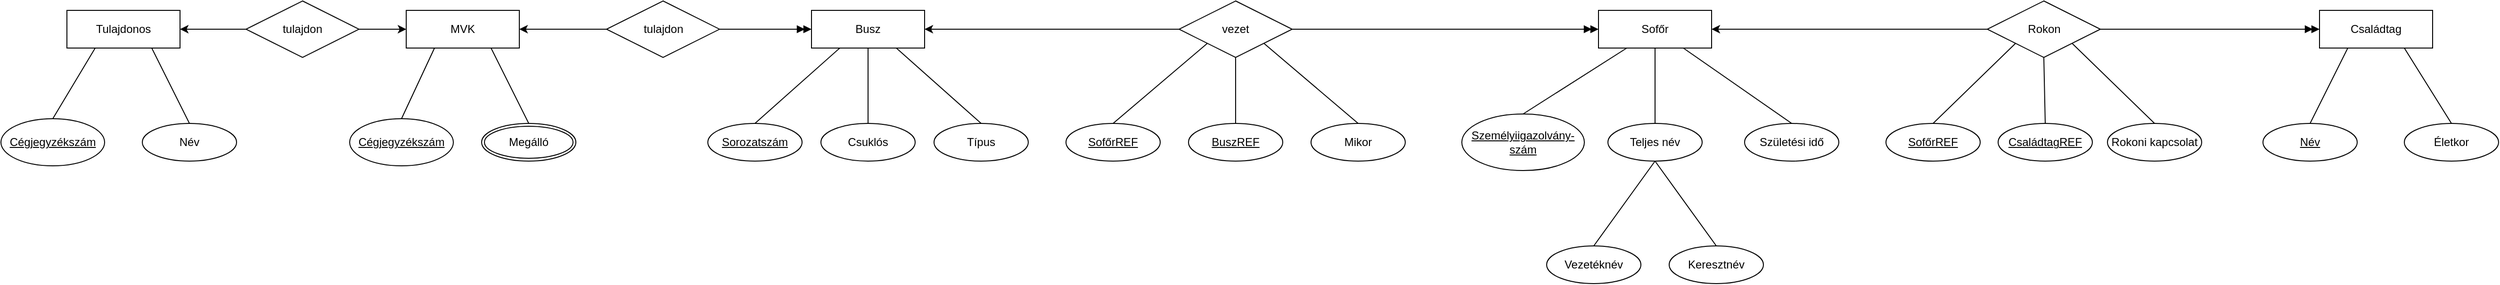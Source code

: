 <mxfile version="22.1.2" type="device">
  <diagram name="Page-1" id="-KSbTchRi5oSx1KYFNA2">
    <mxGraphModel dx="2586" dy="827" grid="1" gridSize="10" guides="1" tooltips="1" connect="1" arrows="1" fold="1" page="1" pageScale="1" pageWidth="1169" pageHeight="827" math="0" shadow="0">
      <root>
        <mxCell id="0" />
        <mxCell id="1" parent="0" />
        <mxCell id="Ado80kgw65QqpJT2gM_g-30" value="" style="group" parent="1" vertex="1" connectable="0">
          <mxGeometry x="-740" y="264" width="2650" height="300" as="geometry" />
        </mxCell>
        <mxCell id="SRuLeg0DOs1BjyrIENVz-1" value="MVK" style="whiteSpace=wrap;html=1;align=center;" parent="Ado80kgw65QqpJT2gM_g-30" vertex="1">
          <mxGeometry x="430" y="10" width="120" height="40" as="geometry" />
        </mxCell>
        <mxCell id="SRuLeg0DOs1BjyrIENVz-2" value="Busz" style="whiteSpace=wrap;html=1;align=center;" parent="Ado80kgw65QqpJT2gM_g-30" vertex="1">
          <mxGeometry x="860" y="10" width="120" height="40" as="geometry" />
        </mxCell>
        <mxCell id="SRuLeg0DOs1BjyrIENVz-3" value="Tulajdonos" style="whiteSpace=wrap;html=1;align=center;" parent="Ado80kgw65QqpJT2gM_g-30" vertex="1">
          <mxGeometry x="70" y="10" width="120" height="40" as="geometry" />
        </mxCell>
        <mxCell id="SRuLeg0DOs1BjyrIENVz-4" value="Sofőr" style="whiteSpace=wrap;html=1;align=center;" parent="Ado80kgw65QqpJT2gM_g-30" vertex="1">
          <mxGeometry x="1695" y="10" width="120" height="40" as="geometry" />
        </mxCell>
        <mxCell id="SRuLeg0DOs1BjyrIENVz-17" style="edgeStyle=orthogonalEdgeStyle;rounded=0;orthogonalLoop=1;jettySize=auto;html=1;entryX=1;entryY=0.5;entryDx=0;entryDy=0;exitX=0;exitY=0.5;exitDx=0;exitDy=0;" parent="Ado80kgw65QqpJT2gM_g-30" source="SRuLeg0DOs1BjyrIENVz-9" target="SRuLeg0DOs1BjyrIENVz-3" edge="1">
          <mxGeometry relative="1" as="geometry">
            <Array as="points">
              <mxPoint x="190" y="30" />
            </Array>
          </mxGeometry>
        </mxCell>
        <mxCell id="Ado80kgw65QqpJT2gM_g-4" style="edgeStyle=orthogonalEdgeStyle;rounded=0;orthogonalLoop=1;jettySize=auto;html=1;exitX=1;exitY=0.5;exitDx=0;exitDy=0;entryX=0;entryY=0.5;entryDx=0;entryDy=0;" parent="Ado80kgw65QqpJT2gM_g-30" source="SRuLeg0DOs1BjyrIENVz-9" target="SRuLeg0DOs1BjyrIENVz-1" edge="1">
          <mxGeometry relative="1" as="geometry" />
        </mxCell>
        <mxCell id="SRuLeg0DOs1BjyrIENVz-9" value="tulajdon" style="shape=rhombus;perimeter=rhombusPerimeter;whiteSpace=wrap;html=1;align=center;" parent="Ado80kgw65QqpJT2gM_g-30" vertex="1">
          <mxGeometry x="260" width="120" height="60" as="geometry" />
        </mxCell>
        <mxCell id="SRuLeg0DOs1BjyrIENVz-19" style="edgeStyle=orthogonalEdgeStyle;rounded=0;orthogonalLoop=1;jettySize=auto;html=1;entryX=1;entryY=0.5;entryDx=0;entryDy=0;" parent="Ado80kgw65QqpJT2gM_g-30" source="SRuLeg0DOs1BjyrIENVz-11" target="SRuLeg0DOs1BjyrIENVz-1" edge="1">
          <mxGeometry relative="1" as="geometry" />
        </mxCell>
        <mxCell id="SRuLeg0DOs1BjyrIENVz-20" style="edgeStyle=orthogonalEdgeStyle;rounded=0;orthogonalLoop=1;jettySize=auto;html=1;entryX=0;entryY=0.5;entryDx=0;entryDy=0;endArrow=doubleBlock;endFill=1;exitX=1;exitY=0.5;exitDx=0;exitDy=0;" parent="Ado80kgw65QqpJT2gM_g-30" source="SRuLeg0DOs1BjyrIENVz-11" target="SRuLeg0DOs1BjyrIENVz-2" edge="1">
          <mxGeometry relative="1" as="geometry" />
        </mxCell>
        <mxCell id="SRuLeg0DOs1BjyrIENVz-11" value="tulajdon" style="shape=rhombus;perimeter=rhombusPerimeter;whiteSpace=wrap;html=1;align=center;" parent="Ado80kgw65QqpJT2gM_g-30" vertex="1">
          <mxGeometry x="642.5" width="120" height="60" as="geometry" />
        </mxCell>
        <mxCell id="Ado80kgw65QqpJT2gM_g-7" style="edgeStyle=orthogonalEdgeStyle;rounded=0;orthogonalLoop=1;jettySize=auto;html=1;entryX=1;entryY=0.5;entryDx=0;entryDy=0;" parent="Ado80kgw65QqpJT2gM_g-30" source="SRuLeg0DOs1BjyrIENVz-12" target="SRuLeg0DOs1BjyrIENVz-2" edge="1">
          <mxGeometry relative="1" as="geometry" />
        </mxCell>
        <mxCell id="Ado80kgw65QqpJT2gM_g-18" style="edgeStyle=orthogonalEdgeStyle;rounded=0;orthogonalLoop=1;jettySize=auto;html=1;exitX=1;exitY=0.5;exitDx=0;exitDy=0;entryX=0;entryY=0.5;entryDx=0;entryDy=0;endArrow=doubleBlock;endFill=1;" parent="Ado80kgw65QqpJT2gM_g-30" source="SRuLeg0DOs1BjyrIENVz-12" target="SRuLeg0DOs1BjyrIENVz-4" edge="1">
          <mxGeometry relative="1" as="geometry" />
        </mxCell>
        <mxCell id="SRuLeg0DOs1BjyrIENVz-12" value="vezet" style="shape=rhombus;perimeter=rhombusPerimeter;whiteSpace=wrap;html=1;align=center;" parent="Ado80kgw65QqpJT2gM_g-30" vertex="1">
          <mxGeometry x="1250" width="120" height="60" as="geometry" />
        </mxCell>
        <mxCell id="SRuLeg0DOs1BjyrIENVz-27" value="BuszREF" style="ellipse;whiteSpace=wrap;html=1;align=center;fontStyle=4;" parent="Ado80kgw65QqpJT2gM_g-30" vertex="1">
          <mxGeometry x="1260" y="130" width="100" height="40" as="geometry" />
        </mxCell>
        <mxCell id="SRuLeg0DOs1BjyrIENVz-28" value="SofőrREF" style="ellipse;whiteSpace=wrap;html=1;align=center;fontStyle=4;" parent="Ado80kgw65QqpJT2gM_g-30" vertex="1">
          <mxGeometry x="1130" y="130" width="100" height="40" as="geometry" />
        </mxCell>
        <mxCell id="SRuLeg0DOs1BjyrIENVz-31" value="SofőrREF" style="ellipse;whiteSpace=wrap;html=1;align=center;fontStyle=4;" parent="Ado80kgw65QqpJT2gM_g-30" vertex="1">
          <mxGeometry x="2000" y="130" width="100" height="40" as="geometry" />
        </mxCell>
        <mxCell id="SRuLeg0DOs1BjyrIENVz-32" value="CsaládtagREF" style="ellipse;whiteSpace=wrap;html=1;align=center;fontStyle=4;" parent="Ado80kgw65QqpJT2gM_g-30" vertex="1">
          <mxGeometry x="2119" y="130" width="100" height="40" as="geometry" />
        </mxCell>
        <mxCell id="SRuLeg0DOs1BjyrIENVz-35" value="Cégjegyzékszám" style="ellipse;whiteSpace=wrap;html=1;align=center;fontStyle=4;" parent="Ado80kgw65QqpJT2gM_g-30" vertex="1">
          <mxGeometry y="125" width="110" height="50" as="geometry" />
        </mxCell>
        <mxCell id="SRuLeg0DOs1BjyrIENVz-38" value="Cégjegyzékszám" style="ellipse;whiteSpace=wrap;html=1;align=center;fontStyle=4;" parent="Ado80kgw65QqpJT2gM_g-30" vertex="1">
          <mxGeometry x="370" y="125" width="110" height="50" as="geometry" />
        </mxCell>
        <mxCell id="SRuLeg0DOs1BjyrIENVz-39" value="Csuklós" style="ellipse;whiteSpace=wrap;html=1;align=center;" parent="Ado80kgw65QqpJT2gM_g-30" vertex="1">
          <mxGeometry x="870" y="130" width="100" height="40" as="geometry" />
        </mxCell>
        <mxCell id="SRuLeg0DOs1BjyrIENVz-40" value="Megálló" style="ellipse;shape=doubleEllipse;margin=3;whiteSpace=wrap;html=1;align=center;" parent="Ado80kgw65QqpJT2gM_g-30" vertex="1">
          <mxGeometry x="510" y="130" width="100" height="40" as="geometry" />
        </mxCell>
        <mxCell id="SRuLeg0DOs1BjyrIENVz-43" value="Sorozatszám" style="ellipse;whiteSpace=wrap;html=1;align=center;fontStyle=4;" parent="Ado80kgw65QqpJT2gM_g-30" vertex="1">
          <mxGeometry x="750" y="130" width="100" height="40" as="geometry" />
        </mxCell>
        <mxCell id="SRuLeg0DOs1BjyrIENVz-46" value="Személyiigazolvány-szám" style="ellipse;whiteSpace=wrap;html=1;align=center;fontStyle=4;" parent="Ado80kgw65QqpJT2gM_g-30" vertex="1">
          <mxGeometry x="1550" y="120" width="130" height="60" as="geometry" />
        </mxCell>
        <mxCell id="SRuLeg0DOs1BjyrIENVz-48" value="Születési idő" style="ellipse;whiteSpace=wrap;html=1;align=center;" parent="Ado80kgw65QqpJT2gM_g-30" vertex="1">
          <mxGeometry x="1850" y="130" width="100" height="40" as="geometry" />
        </mxCell>
        <mxCell id="SRuLeg0DOs1BjyrIENVz-52" value="Teljes név" style="ellipse;whiteSpace=wrap;html=1;align=center;" parent="Ado80kgw65QqpJT2gM_g-30" vertex="1">
          <mxGeometry x="1705" y="130" width="100" height="40" as="geometry" />
        </mxCell>
        <mxCell id="SRuLeg0DOs1BjyrIENVz-54" value="Vezetéknév" style="ellipse;whiteSpace=wrap;html=1;align=center;" parent="Ado80kgw65QqpJT2gM_g-30" vertex="1">
          <mxGeometry x="1640" y="260" width="100" height="40" as="geometry" />
        </mxCell>
        <mxCell id="SRuLeg0DOs1BjyrIENVz-55" value="Keresztnév" style="ellipse;whiteSpace=wrap;html=1;align=center;" parent="Ado80kgw65QqpJT2gM_g-30" vertex="1">
          <mxGeometry x="1770" y="260" width="100" height="40" as="geometry" />
        </mxCell>
        <mxCell id="SRuLeg0DOs1BjyrIENVz-59" value="Név" style="ellipse;whiteSpace=wrap;html=1;align=center;fontStyle=4" parent="Ado80kgw65QqpJT2gM_g-30" vertex="1">
          <mxGeometry x="2400" y="130" width="100" height="40" as="geometry" />
        </mxCell>
        <mxCell id="SRuLeg0DOs1BjyrIENVz-61" value="Életkor" style="ellipse;whiteSpace=wrap;html=1;align=center;" parent="Ado80kgw65QqpJT2gM_g-30" vertex="1">
          <mxGeometry x="2550" y="130" width="100" height="40" as="geometry" />
        </mxCell>
        <mxCell id="SRuLeg0DOs1BjyrIENVz-64" value="Típus" style="ellipse;whiteSpace=wrap;html=1;align=center;" parent="Ado80kgw65QqpJT2gM_g-30" vertex="1">
          <mxGeometry x="990" y="130" width="100" height="40" as="geometry" />
        </mxCell>
        <mxCell id="Q4waHepxoqTfr1Zh1z3l-4" value="Név" style="ellipse;whiteSpace=wrap;html=1;align=center;" parent="Ado80kgw65QqpJT2gM_g-30" vertex="1">
          <mxGeometry x="150" y="130" width="100" height="40" as="geometry" />
        </mxCell>
        <mxCell id="8sG3ZI0zd1VorBRiexa_-1" value="Rokoni kapcsolat" style="ellipse;whiteSpace=wrap;html=1;align=center;" parent="Ado80kgw65QqpJT2gM_g-30" vertex="1">
          <mxGeometry x="2235" y="130" width="100" height="40" as="geometry" />
        </mxCell>
        <mxCell id="8sG3ZI0zd1VorBRiexa_-3" value="Mikor" style="ellipse;whiteSpace=wrap;html=1;align=center;" parent="Ado80kgw65QqpJT2gM_g-30" vertex="1">
          <mxGeometry x="1390" y="130" width="100" height="40" as="geometry" />
        </mxCell>
        <mxCell id="Ado80kgw65QqpJT2gM_g-2" value="" style="endArrow=none;html=1;rounded=0;entryX=0.25;entryY=1;entryDx=0;entryDy=0;exitX=0.5;exitY=0;exitDx=0;exitDy=0;" parent="Ado80kgw65QqpJT2gM_g-30" source="SRuLeg0DOs1BjyrIENVz-35" target="SRuLeg0DOs1BjyrIENVz-3" edge="1">
          <mxGeometry width="50" height="50" relative="1" as="geometry">
            <mxPoint x="80" y="110" as="sourcePoint" />
            <mxPoint x="130" y="60" as="targetPoint" />
          </mxGeometry>
        </mxCell>
        <mxCell id="Ado80kgw65QqpJT2gM_g-3" value="" style="endArrow=none;html=1;rounded=0;entryX=0.75;entryY=1;entryDx=0;entryDy=0;exitX=0.5;exitY=0;exitDx=0;exitDy=0;" parent="Ado80kgw65QqpJT2gM_g-30" source="Q4waHepxoqTfr1Zh1z3l-4" target="SRuLeg0DOs1BjyrIENVz-3" edge="1">
          <mxGeometry width="50" height="50" relative="1" as="geometry">
            <mxPoint x="65" y="135" as="sourcePoint" />
            <mxPoint x="140" y="60" as="targetPoint" />
          </mxGeometry>
        </mxCell>
        <mxCell id="Ado80kgw65QqpJT2gM_g-5" value="" style="endArrow=none;html=1;rounded=0;entryX=0.75;entryY=1;entryDx=0;entryDy=0;exitX=0.5;exitY=0;exitDx=0;exitDy=0;" parent="Ado80kgw65QqpJT2gM_g-30" source="SRuLeg0DOs1BjyrIENVz-40" target="SRuLeg0DOs1BjyrIENVz-1" edge="1">
          <mxGeometry width="50" height="50" relative="1" as="geometry">
            <mxPoint x="565" y="130" as="sourcePoint" />
            <mxPoint x="495" y="50" as="targetPoint" />
          </mxGeometry>
        </mxCell>
        <mxCell id="Ado80kgw65QqpJT2gM_g-6" value="" style="endArrow=none;html=1;rounded=0;entryX=0.25;entryY=1;entryDx=0;entryDy=0;exitX=0.5;exitY=0;exitDx=0;exitDy=0;" parent="Ado80kgw65QqpJT2gM_g-30" source="SRuLeg0DOs1BjyrIENVz-38" target="SRuLeg0DOs1BjyrIENVz-1" edge="1">
          <mxGeometry width="50" height="50" relative="1" as="geometry">
            <mxPoint x="380" y="130" as="sourcePoint" />
            <mxPoint x="455" y="55" as="targetPoint" />
          </mxGeometry>
        </mxCell>
        <mxCell id="Ado80kgw65QqpJT2gM_g-10" style="edgeStyle=orthogonalEdgeStyle;rounded=0;orthogonalLoop=1;jettySize=auto;html=1;entryX=0;entryY=0.5;entryDx=0;entryDy=0;endArrow=doubleBlock;endFill=1;" parent="Ado80kgw65QqpJT2gM_g-30" source="Ado80kgw65QqpJT2gM_g-9" target="RGVX34qM02DuAhsY-XtY-1" edge="1">
          <mxGeometry relative="1" as="geometry">
            <mxPoint x="2460" y="30" as="targetPoint" />
          </mxGeometry>
        </mxCell>
        <mxCell id="Ado80kgw65QqpJT2gM_g-24" style="edgeStyle=orthogonalEdgeStyle;rounded=0;orthogonalLoop=1;jettySize=auto;html=1;exitX=0;exitY=0.5;exitDx=0;exitDy=0;entryX=1;entryY=0.5;entryDx=0;entryDy=0;" parent="Ado80kgw65QqpJT2gM_g-30" source="Ado80kgw65QqpJT2gM_g-9" target="SRuLeg0DOs1BjyrIENVz-4" edge="1">
          <mxGeometry relative="1" as="geometry" />
        </mxCell>
        <mxCell id="Ado80kgw65QqpJT2gM_g-9" value="Rokon" style="shape=rhombus;perimeter=rhombusPerimeter;whiteSpace=wrap;html=1;align=center;" parent="Ado80kgw65QqpJT2gM_g-30" vertex="1">
          <mxGeometry x="2107.5" width="120" height="60" as="geometry" />
        </mxCell>
        <mxCell id="Ado80kgw65QqpJT2gM_g-12" value="" style="endArrow=none;html=1;rounded=0;entryX=0.25;entryY=1;entryDx=0;entryDy=0;exitX=0.5;exitY=0;exitDx=0;exitDy=0;" parent="Ado80kgw65QqpJT2gM_g-30" source="SRuLeg0DOs1BjyrIENVz-43" target="SRuLeg0DOs1BjyrIENVz-2" edge="1">
          <mxGeometry width="50" height="50" relative="1" as="geometry">
            <mxPoint x="730" y="160" as="sourcePoint" />
            <mxPoint x="690" y="80" as="targetPoint" />
          </mxGeometry>
        </mxCell>
        <mxCell id="Ado80kgw65QqpJT2gM_g-13" value="" style="endArrow=none;html=1;rounded=0;entryX=0.5;entryY=1;entryDx=0;entryDy=0;exitX=0.5;exitY=0;exitDx=0;exitDy=0;" parent="Ado80kgw65QqpJT2gM_g-30" source="SRuLeg0DOs1BjyrIENVz-39" target="SRuLeg0DOs1BjyrIENVz-2" edge="1">
          <mxGeometry width="50" height="50" relative="1" as="geometry">
            <mxPoint x="840.5" y="145" as="sourcePoint" />
            <mxPoint x="927.5" y="60" as="targetPoint" />
          </mxGeometry>
        </mxCell>
        <mxCell id="Ado80kgw65QqpJT2gM_g-14" value="" style="endArrow=none;html=1;rounded=0;entryX=0.75;entryY=1;entryDx=0;entryDy=0;exitX=0.5;exitY=0;exitDx=0;exitDy=0;" parent="Ado80kgw65QqpJT2gM_g-30" source="SRuLeg0DOs1BjyrIENVz-64" target="SRuLeg0DOs1BjyrIENVz-2" edge="1">
          <mxGeometry width="50" height="50" relative="1" as="geometry">
            <mxPoint x="983" y="135" as="sourcePoint" />
            <mxPoint x="980" y="50" as="targetPoint" />
          </mxGeometry>
        </mxCell>
        <mxCell id="Ado80kgw65QqpJT2gM_g-15" value="" style="endArrow=none;html=1;rounded=0;entryX=1;entryY=1;entryDx=0;entryDy=0;exitX=0.5;exitY=0;exitDx=0;exitDy=0;" parent="Ado80kgw65QqpJT2gM_g-30" source="8sG3ZI0zd1VorBRiexa_-3" target="SRuLeg0DOs1BjyrIENVz-12" edge="1">
          <mxGeometry width="50" height="50" relative="1" as="geometry">
            <mxPoint x="1370" y="155" as="sourcePoint" />
            <mxPoint x="1280" y="70" as="targetPoint" />
          </mxGeometry>
        </mxCell>
        <mxCell id="Ado80kgw65QqpJT2gM_g-16" value="" style="endArrow=none;html=1;rounded=0;entryX=0.5;entryY=1;entryDx=0;entryDy=0;exitX=0.5;exitY=0;exitDx=0;exitDy=0;" parent="Ado80kgw65QqpJT2gM_g-30" source="SRuLeg0DOs1BjyrIENVz-27" target="SRuLeg0DOs1BjyrIENVz-12" edge="1">
          <mxGeometry width="50" height="50" relative="1" as="geometry">
            <mxPoint x="1270" y="155" as="sourcePoint" />
            <mxPoint x="1270" y="70" as="targetPoint" />
          </mxGeometry>
        </mxCell>
        <mxCell id="Ado80kgw65QqpJT2gM_g-17" value="" style="endArrow=none;html=1;rounded=0;entryX=0;entryY=1;entryDx=0;entryDy=0;exitX=0.5;exitY=0;exitDx=0;exitDy=0;" parent="Ado80kgw65QqpJT2gM_g-30" source="SRuLeg0DOs1BjyrIENVz-28" target="SRuLeg0DOs1BjyrIENVz-12" edge="1">
          <mxGeometry width="50" height="50" relative="1" as="geometry">
            <mxPoint x="1170" y="145" as="sourcePoint" />
            <mxPoint x="1260" y="60" as="targetPoint" />
          </mxGeometry>
        </mxCell>
        <mxCell id="Ado80kgw65QqpJT2gM_g-19" value="" style="endArrow=none;html=1;rounded=0;entryX=0.5;entryY=1;entryDx=0;entryDy=0;exitX=0.5;exitY=0;exitDx=0;exitDy=0;" parent="Ado80kgw65QqpJT2gM_g-30" source="SRuLeg0DOs1BjyrIENVz-55" target="SRuLeg0DOs1BjyrIENVz-52" edge="1">
          <mxGeometry width="50" height="50" relative="1" as="geometry">
            <mxPoint x="1910" y="260" as="sourcePoint" />
            <mxPoint x="1800" y="170" as="targetPoint" />
          </mxGeometry>
        </mxCell>
        <mxCell id="Ado80kgw65QqpJT2gM_g-20" value="" style="endArrow=none;html=1;rounded=0;entryX=0.5;entryY=1;entryDx=0;entryDy=0;exitX=0.5;exitY=0;exitDx=0;exitDy=0;" parent="Ado80kgw65QqpJT2gM_g-30" source="SRuLeg0DOs1BjyrIENVz-54" target="SRuLeg0DOs1BjyrIENVz-52" edge="1">
          <mxGeometry width="50" height="50" relative="1" as="geometry">
            <mxPoint x="1805" y="265" as="sourcePoint" />
            <mxPoint x="1740" y="175" as="targetPoint" />
          </mxGeometry>
        </mxCell>
        <mxCell id="Ado80kgw65QqpJT2gM_g-21" value="" style="endArrow=none;html=1;rounded=0;entryX=0.5;entryY=1;entryDx=0;entryDy=0;exitX=0.5;exitY=0;exitDx=0;exitDy=0;" parent="Ado80kgw65QqpJT2gM_g-30" source="SRuLeg0DOs1BjyrIENVz-52" target="SRuLeg0DOs1BjyrIENVz-4" edge="1">
          <mxGeometry width="50" height="50" relative="1" as="geometry">
            <mxPoint x="1880" y="215" as="sourcePoint" />
            <mxPoint x="1815" y="125" as="targetPoint" />
          </mxGeometry>
        </mxCell>
        <mxCell id="Ado80kgw65QqpJT2gM_g-22" value="" style="endArrow=none;html=1;rounded=0;entryX=0.25;entryY=1;entryDx=0;entryDy=0;exitX=0.5;exitY=0;exitDx=0;exitDy=0;" parent="Ado80kgw65QqpJT2gM_g-30" source="SRuLeg0DOs1BjyrIENVz-46" target="SRuLeg0DOs1BjyrIENVz-4" edge="1">
          <mxGeometry width="50" height="50" relative="1" as="geometry">
            <mxPoint x="1695" y="130" as="sourcePoint" />
            <mxPoint x="1695" y="50" as="targetPoint" />
          </mxGeometry>
        </mxCell>
        <mxCell id="Ado80kgw65QqpJT2gM_g-23" value="" style="endArrow=none;html=1;rounded=0;entryX=0.75;entryY=1;entryDx=0;entryDy=0;exitX=0.5;exitY=0;exitDx=0;exitDy=0;" parent="Ado80kgw65QqpJT2gM_g-30" source="SRuLeg0DOs1BjyrIENVz-48" target="SRuLeg0DOs1BjyrIENVz-4" edge="1">
          <mxGeometry width="50" height="50" relative="1" as="geometry">
            <mxPoint x="1760" y="150" as="sourcePoint" />
            <mxPoint x="1870" y="80" as="targetPoint" />
          </mxGeometry>
        </mxCell>
        <mxCell id="Ado80kgw65QqpJT2gM_g-25" value="" style="endArrow=none;html=1;rounded=0;entryX=1;entryY=1;entryDx=0;entryDy=0;exitX=0.5;exitY=0;exitDx=0;exitDy=0;" parent="Ado80kgw65QqpJT2gM_g-30" source="8sG3ZI0zd1VorBRiexa_-1" target="Ado80kgw65QqpJT2gM_g-9" edge="1">
          <mxGeometry width="50" height="50" relative="1" as="geometry">
            <mxPoint x="2371.5" y="165" as="sourcePoint" />
            <mxPoint x="2235" y="60" as="targetPoint" />
          </mxGeometry>
        </mxCell>
        <mxCell id="Ado80kgw65QqpJT2gM_g-26" value="" style="endArrow=none;html=1;rounded=0;entryX=0.5;entryY=1;entryDx=0;entryDy=0;exitX=0.5;exitY=0;exitDx=0;exitDy=0;" parent="Ado80kgw65QqpJT2gM_g-30" source="SRuLeg0DOs1BjyrIENVz-32" target="Ado80kgw65QqpJT2gM_g-9" edge="1">
          <mxGeometry width="50" height="50" relative="1" as="geometry">
            <mxPoint x="2267.5" y="165" as="sourcePoint" />
            <mxPoint x="2180.5" y="80" as="targetPoint" />
          </mxGeometry>
        </mxCell>
        <mxCell id="Ado80kgw65QqpJT2gM_g-27" value="" style="endArrow=none;html=1;rounded=0;entryX=0;entryY=1;entryDx=0;entryDy=0;exitX=0.5;exitY=0;exitDx=0;exitDy=0;" parent="Ado80kgw65QqpJT2gM_g-30" source="SRuLeg0DOs1BjyrIENVz-31" target="Ado80kgw65QqpJT2gM_g-9" edge="1">
          <mxGeometry width="50" height="50" relative="1" as="geometry">
            <mxPoint x="2120.5" y="130" as="sourcePoint" />
            <mxPoint x="2119.5" y="60" as="targetPoint" />
          </mxGeometry>
        </mxCell>
        <mxCell id="Ado80kgw65QqpJT2gM_g-28" value="" style="endArrow=none;html=1;rounded=0;entryX=0.75;entryY=1;entryDx=0;entryDy=0;exitX=0.5;exitY=0;exitDx=0;exitDy=0;" parent="Ado80kgw65QqpJT2gM_g-30" source="SRuLeg0DOs1BjyrIENVz-61" target="RGVX34qM02DuAhsY-XtY-1" edge="1">
          <mxGeometry width="50" height="50" relative="1" as="geometry">
            <mxPoint x="2607.5" y="180" as="sourcePoint" />
            <mxPoint x="2550" y="50" as="targetPoint" />
          </mxGeometry>
        </mxCell>
        <mxCell id="Ado80kgw65QqpJT2gM_g-29" value="" style="endArrow=none;html=1;rounded=0;entryX=0.25;entryY=1;entryDx=0;entryDy=0;exitX=0.5;exitY=0;exitDx=0;exitDy=0;" parent="Ado80kgw65QqpJT2gM_g-30" source="SRuLeg0DOs1BjyrIENVz-59" target="RGVX34qM02DuAhsY-XtY-1" edge="1">
          <mxGeometry width="50" height="50" relative="1" as="geometry">
            <mxPoint x="2580" y="150" as="sourcePoint" />
            <mxPoint x="2490" y="50" as="targetPoint" />
          </mxGeometry>
        </mxCell>
        <mxCell id="RGVX34qM02DuAhsY-XtY-1" value="Családtag" style="whiteSpace=wrap;html=1;align=center;" vertex="1" parent="Ado80kgw65QqpJT2gM_g-30">
          <mxGeometry x="2460" y="10" width="120" height="40" as="geometry" />
        </mxCell>
      </root>
    </mxGraphModel>
  </diagram>
</mxfile>
